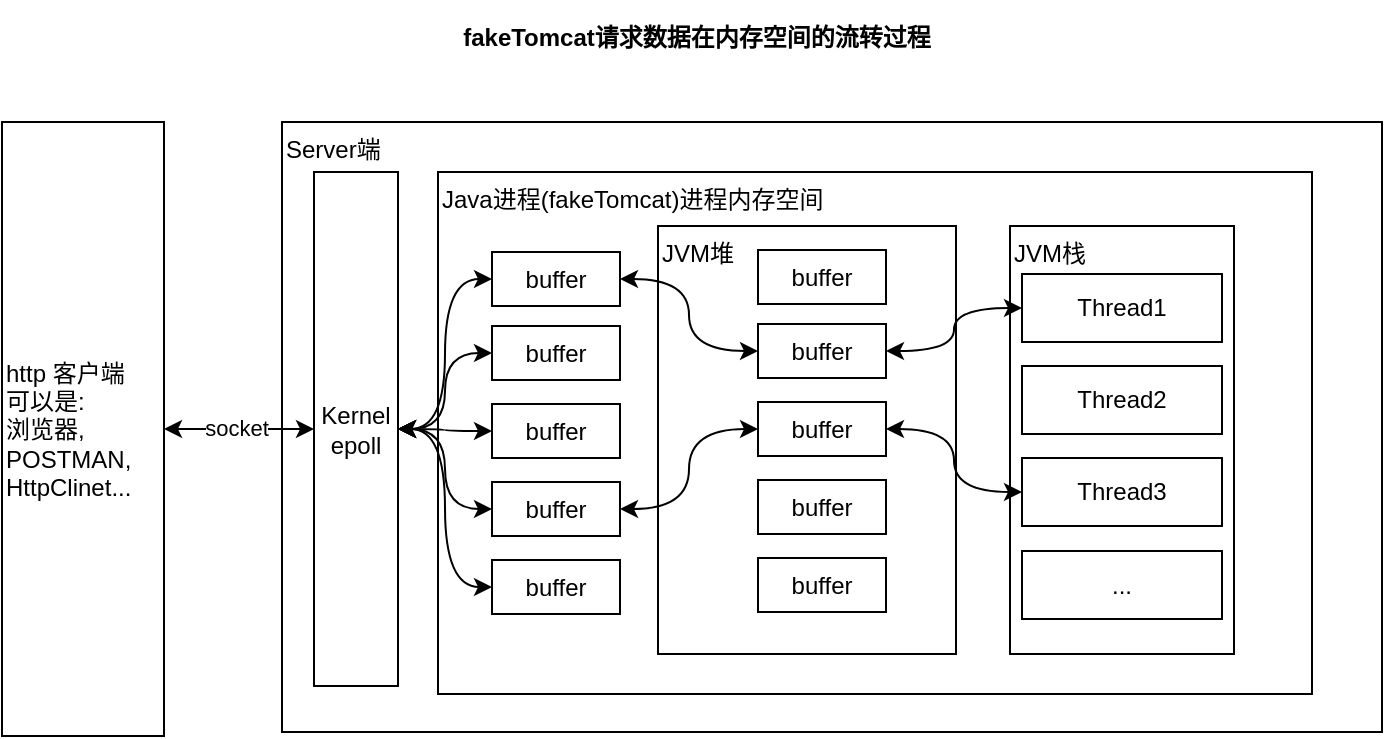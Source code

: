 <mxfile version="14.8.1" type="github">
  <diagram id="_3ZKDEy9R8XJDdYj2mkg" name="第 1 页">
    <mxGraphModel dx="951" dy="529" grid="0" gridSize="10" guides="1" tooltips="1" connect="1" arrows="1" fold="1" page="1" pageScale="1" pageWidth="827" pageHeight="1169" math="0" shadow="0">
      <root>
        <mxCell id="0" />
        <mxCell id="1" parent="0" />
        <mxCell id="GFZzpSy_-tTbSRPp0wo4-1" value="fakeTomcat请求数据在内存空间的流转过程" style="text;html=1;strokeColor=none;fillColor=none;align=center;verticalAlign=middle;whiteSpace=wrap;rounded=0;fontStyle=1" vertex="1" parent="1">
          <mxGeometry x="290" y="42" width="247" height="37" as="geometry" />
        </mxCell>
        <mxCell id="GFZzpSy_-tTbSRPp0wo4-2" value="Server端" style="rounded=0;whiteSpace=wrap;html=1;align=left;verticalAlign=top;" vertex="1" parent="1">
          <mxGeometry x="206" y="103" width="550" height="305" as="geometry" />
        </mxCell>
        <mxCell id="GFZzpSy_-tTbSRPp0wo4-5" style="edgeStyle=orthogonalEdgeStyle;rounded=0;orthogonalLoop=1;jettySize=auto;html=1;entryX=0;entryY=0.5;entryDx=0;entryDy=0;startArrow=classic;startFill=1;" edge="1" parent="1" source="GFZzpSy_-tTbSRPp0wo4-3" target="GFZzpSy_-tTbSRPp0wo4-4">
          <mxGeometry relative="1" as="geometry" />
        </mxCell>
        <mxCell id="GFZzpSy_-tTbSRPp0wo4-7" value="socket" style="edgeLabel;html=1;align=center;verticalAlign=middle;resizable=0;points=[];" vertex="1" connectable="0" parent="GFZzpSy_-tTbSRPp0wo4-5">
          <mxGeometry x="-0.049" y="1" relative="1" as="geometry">
            <mxPoint as="offset" />
          </mxGeometry>
        </mxCell>
        <mxCell id="GFZzpSy_-tTbSRPp0wo4-3" value="http 客户端&lt;br&gt;可以是:&lt;br&gt;浏览器,&lt;br&gt;POSTMAN,&lt;br&gt;HttpClinet..." style="rounded=0;whiteSpace=wrap;html=1;align=left;verticalAlign=middle;" vertex="1" parent="1">
          <mxGeometry x="66" y="103" width="81" height="307" as="geometry" />
        </mxCell>
        <mxCell id="GFZzpSy_-tTbSRPp0wo4-4" value="Kernel&lt;br&gt;epoll" style="rounded=0;whiteSpace=wrap;html=1;align=center;verticalAlign=middle;" vertex="1" parent="1">
          <mxGeometry x="222" y="128" width="42" height="257" as="geometry" />
        </mxCell>
        <mxCell id="GFZzpSy_-tTbSRPp0wo4-8" value="Java进程(fakeTomcat)进程内存空间" style="rounded=0;whiteSpace=wrap;html=1;align=left;verticalAlign=top;" vertex="1" parent="1">
          <mxGeometry x="284" y="128" width="437" height="261" as="geometry" />
        </mxCell>
        <mxCell id="GFZzpSy_-tTbSRPp0wo4-9" value="buffer" style="rounded=0;whiteSpace=wrap;html=1;align=center;verticalAlign=middle;" vertex="1" parent="1">
          <mxGeometry x="311" y="168" width="64" height="27" as="geometry" />
        </mxCell>
        <mxCell id="GFZzpSy_-tTbSRPp0wo4-11" value="buffer" style="rounded=0;whiteSpace=wrap;html=1;align=center;verticalAlign=middle;" vertex="1" parent="1">
          <mxGeometry x="311" y="205" width="64" height="27" as="geometry" />
        </mxCell>
        <mxCell id="GFZzpSy_-tTbSRPp0wo4-12" value="buffer" style="rounded=0;whiteSpace=wrap;html=1;align=center;verticalAlign=middle;" vertex="1" parent="1">
          <mxGeometry x="311" y="244" width="64" height="27" as="geometry" />
        </mxCell>
        <mxCell id="GFZzpSy_-tTbSRPp0wo4-18" style="edgeStyle=orthogonalEdgeStyle;curved=1;rounded=0;orthogonalLoop=1;jettySize=auto;html=1;entryX=1;entryY=0.5;entryDx=0;entryDy=0;startArrow=classic;startFill=1;" edge="1" parent="1" source="GFZzpSy_-tTbSRPp0wo4-13" target="GFZzpSy_-tTbSRPp0wo4-4">
          <mxGeometry relative="1" as="geometry" />
        </mxCell>
        <mxCell id="GFZzpSy_-tTbSRPp0wo4-13" value="buffer" style="rounded=0;whiteSpace=wrap;html=1;align=center;verticalAlign=middle;" vertex="1" parent="1">
          <mxGeometry x="311" y="283" width="64" height="27" as="geometry" />
        </mxCell>
        <mxCell id="GFZzpSy_-tTbSRPp0wo4-19" style="edgeStyle=orthogonalEdgeStyle;curved=1;rounded=0;orthogonalLoop=1;jettySize=auto;html=1;entryX=1;entryY=0.5;entryDx=0;entryDy=0;startArrow=classic;startFill=1;" edge="1" parent="1" source="GFZzpSy_-tTbSRPp0wo4-14" target="GFZzpSy_-tTbSRPp0wo4-4">
          <mxGeometry relative="1" as="geometry" />
        </mxCell>
        <mxCell id="GFZzpSy_-tTbSRPp0wo4-14" value="buffer" style="rounded=0;whiteSpace=wrap;html=1;align=center;verticalAlign=middle;" vertex="1" parent="1">
          <mxGeometry x="311" y="322" width="64" height="27" as="geometry" />
        </mxCell>
        <mxCell id="GFZzpSy_-tTbSRPp0wo4-15" style="edgeStyle=orthogonalEdgeStyle;rounded=0;orthogonalLoop=1;jettySize=auto;html=1;entryX=0;entryY=0.5;entryDx=0;entryDy=0;startArrow=classic;startFill=1;curved=1;" edge="1" parent="1" source="GFZzpSy_-tTbSRPp0wo4-4" target="GFZzpSy_-tTbSRPp0wo4-9">
          <mxGeometry relative="1" as="geometry" />
        </mxCell>
        <mxCell id="GFZzpSy_-tTbSRPp0wo4-16" style="edgeStyle=orthogonalEdgeStyle;curved=1;rounded=0;orthogonalLoop=1;jettySize=auto;html=1;entryX=0;entryY=0.5;entryDx=0;entryDy=0;startArrow=classic;startFill=1;" edge="1" parent="1" source="GFZzpSy_-tTbSRPp0wo4-4" target="GFZzpSy_-tTbSRPp0wo4-11">
          <mxGeometry relative="1" as="geometry" />
        </mxCell>
        <mxCell id="GFZzpSy_-tTbSRPp0wo4-17" style="edgeStyle=orthogonalEdgeStyle;curved=1;rounded=0;orthogonalLoop=1;jettySize=auto;html=1;entryX=0;entryY=0.5;entryDx=0;entryDy=0;startArrow=classic;startFill=1;" edge="1" parent="1" source="GFZzpSy_-tTbSRPp0wo4-4" target="GFZzpSy_-tTbSRPp0wo4-12">
          <mxGeometry relative="1" as="geometry" />
        </mxCell>
        <mxCell id="GFZzpSy_-tTbSRPp0wo4-20" value="JVM堆" style="rounded=0;whiteSpace=wrap;html=1;align=left;verticalAlign=top;" vertex="1" parent="1">
          <mxGeometry x="394" y="155" width="149" height="214" as="geometry" />
        </mxCell>
        <mxCell id="GFZzpSy_-tTbSRPp0wo4-21" value="buffer" style="rounded=0;whiteSpace=wrap;html=1;align=center;verticalAlign=middle;" vertex="1" parent="1">
          <mxGeometry x="444" y="167" width="64" height="27" as="geometry" />
        </mxCell>
        <mxCell id="GFZzpSy_-tTbSRPp0wo4-27" style="edgeStyle=orthogonalEdgeStyle;curved=1;rounded=0;orthogonalLoop=1;jettySize=auto;html=1;entryX=1;entryY=0.5;entryDx=0;entryDy=0;startArrow=classic;startFill=1;" edge="1" parent="1" source="GFZzpSy_-tTbSRPp0wo4-22" target="GFZzpSy_-tTbSRPp0wo4-9">
          <mxGeometry relative="1" as="geometry" />
        </mxCell>
        <mxCell id="GFZzpSy_-tTbSRPp0wo4-22" value="buffer" style="rounded=0;whiteSpace=wrap;html=1;align=center;verticalAlign=middle;" vertex="1" parent="1">
          <mxGeometry x="444" y="204" width="64" height="27" as="geometry" />
        </mxCell>
        <mxCell id="GFZzpSy_-tTbSRPp0wo4-28" style="edgeStyle=orthogonalEdgeStyle;curved=1;rounded=0;orthogonalLoop=1;jettySize=auto;html=1;entryX=1;entryY=0.5;entryDx=0;entryDy=0;startArrow=classic;startFill=1;" edge="1" parent="1" source="GFZzpSy_-tTbSRPp0wo4-23" target="GFZzpSy_-tTbSRPp0wo4-13">
          <mxGeometry relative="1" as="geometry" />
        </mxCell>
        <mxCell id="GFZzpSy_-tTbSRPp0wo4-23" value="buffer" style="rounded=0;whiteSpace=wrap;html=1;align=center;verticalAlign=middle;" vertex="1" parent="1">
          <mxGeometry x="444" y="243" width="64" height="27" as="geometry" />
        </mxCell>
        <mxCell id="GFZzpSy_-tTbSRPp0wo4-24" value="buffer" style="rounded=0;whiteSpace=wrap;html=1;align=center;verticalAlign=middle;" vertex="1" parent="1">
          <mxGeometry x="444" y="282" width="64" height="27" as="geometry" />
        </mxCell>
        <mxCell id="GFZzpSy_-tTbSRPp0wo4-25" value="buffer" style="rounded=0;whiteSpace=wrap;html=1;align=center;verticalAlign=middle;" vertex="1" parent="1">
          <mxGeometry x="444" y="321" width="64" height="27" as="geometry" />
        </mxCell>
        <mxCell id="GFZzpSy_-tTbSRPp0wo4-29" value="JVM栈" style="rounded=0;whiteSpace=wrap;html=1;align=left;verticalAlign=top;" vertex="1" parent="1">
          <mxGeometry x="570" y="155" width="112" height="214" as="geometry" />
        </mxCell>
        <mxCell id="GFZzpSy_-tTbSRPp0wo4-30" value="Thread1" style="rounded=0;whiteSpace=wrap;html=1;align=center;verticalAlign=middle;" vertex="1" parent="1">
          <mxGeometry x="576" y="179" width="100" height="34" as="geometry" />
        </mxCell>
        <mxCell id="GFZzpSy_-tTbSRPp0wo4-31" value="Thread2" style="rounded=0;whiteSpace=wrap;html=1;align=center;verticalAlign=middle;" vertex="1" parent="1">
          <mxGeometry x="576" y="225" width="100" height="34" as="geometry" />
        </mxCell>
        <mxCell id="GFZzpSy_-tTbSRPp0wo4-32" value="Thread3" style="rounded=0;whiteSpace=wrap;html=1;align=center;verticalAlign=middle;" vertex="1" parent="1">
          <mxGeometry x="576" y="271" width="100" height="34" as="geometry" />
        </mxCell>
        <mxCell id="GFZzpSy_-tTbSRPp0wo4-33" value="..." style="rounded=0;whiteSpace=wrap;html=1;align=center;verticalAlign=middle;" vertex="1" parent="1">
          <mxGeometry x="576" y="317.5" width="100" height="34" as="geometry" />
        </mxCell>
        <mxCell id="GFZzpSy_-tTbSRPp0wo4-34" style="edgeStyle=orthogonalEdgeStyle;curved=1;rounded=0;orthogonalLoop=1;jettySize=auto;html=1;entryX=0;entryY=0.5;entryDx=0;entryDy=0;startArrow=classic;startFill=1;" edge="1" parent="1" source="GFZzpSy_-tTbSRPp0wo4-23" target="GFZzpSy_-tTbSRPp0wo4-32">
          <mxGeometry relative="1" as="geometry" />
        </mxCell>
        <mxCell id="GFZzpSy_-tTbSRPp0wo4-35" style="edgeStyle=orthogonalEdgeStyle;curved=1;rounded=0;orthogonalLoop=1;jettySize=auto;html=1;entryX=0;entryY=0.5;entryDx=0;entryDy=0;startArrow=classic;startFill=1;" edge="1" parent="1" source="GFZzpSy_-tTbSRPp0wo4-22" target="GFZzpSy_-tTbSRPp0wo4-30">
          <mxGeometry relative="1" as="geometry" />
        </mxCell>
      </root>
    </mxGraphModel>
  </diagram>
</mxfile>
